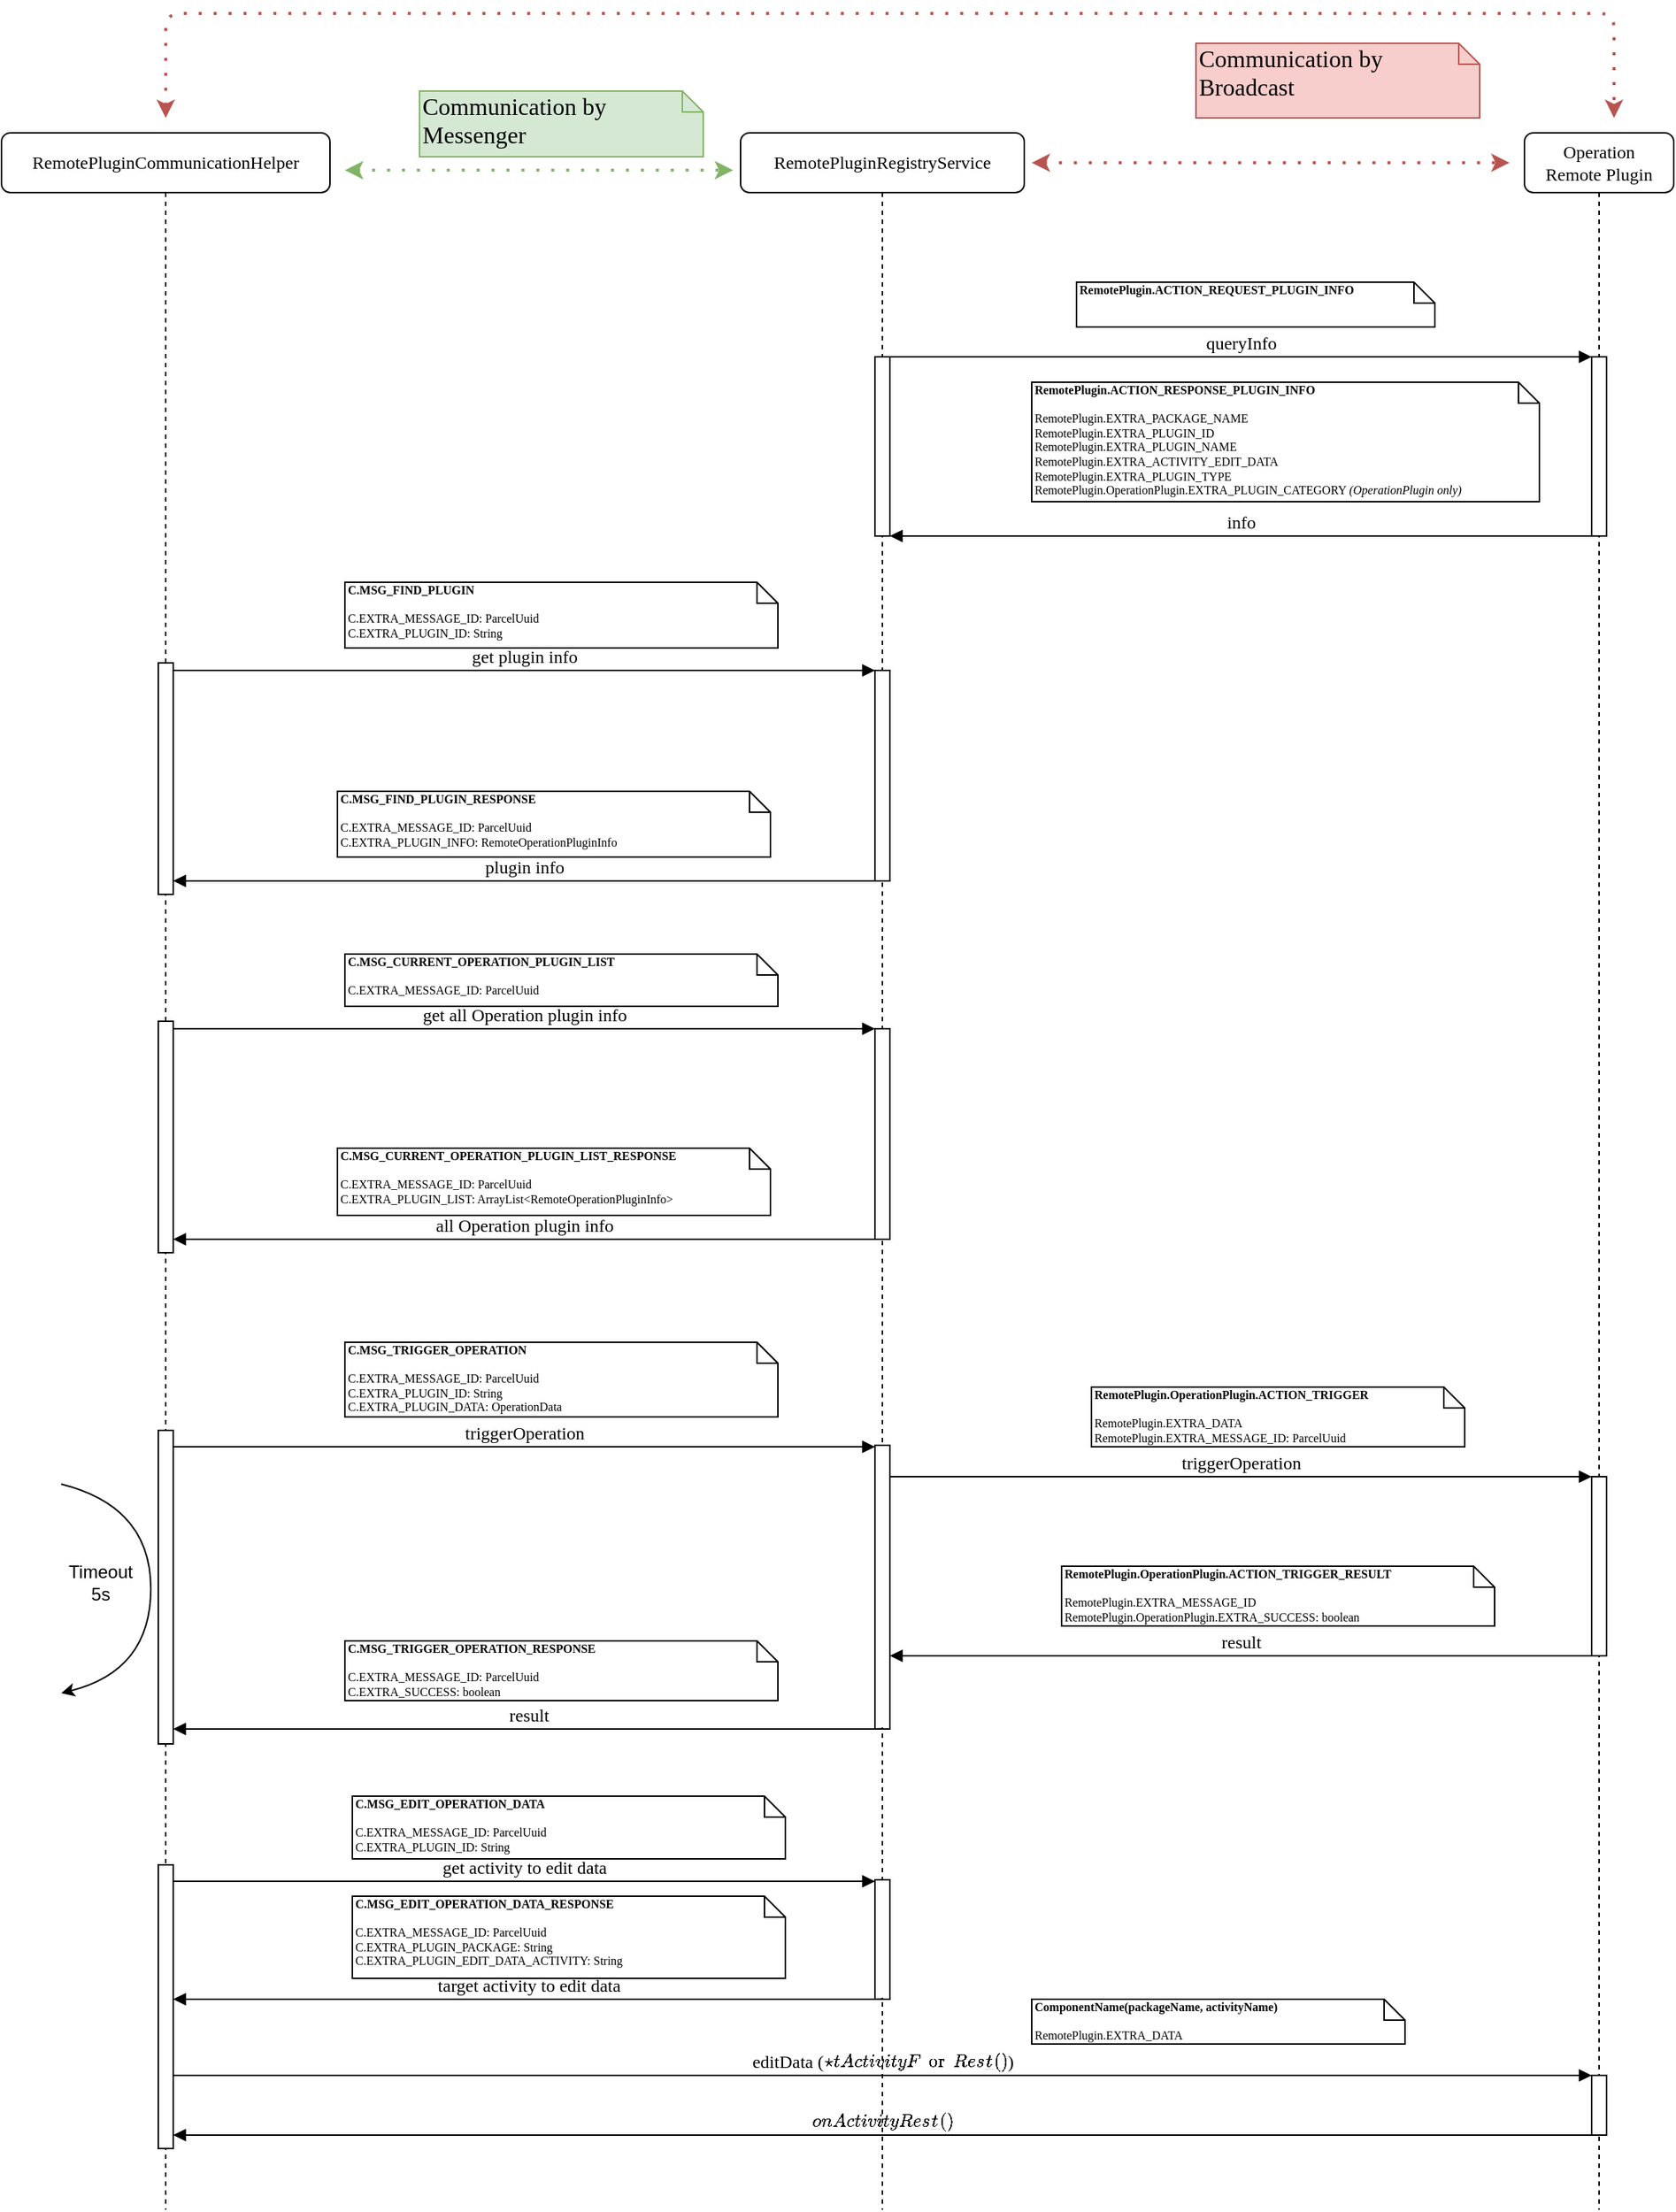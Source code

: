 <mxfile version="12.1.0" type="device" pages="1"><diagram name="Page-1" id="13e1069c-82ec-6db2-03f1-153e76fe0fe0"><mxGraphModel dx="1728" dy="1295" grid="1" gridSize="10" guides="1" tooltips="1" connect="1" arrows="1" fold="1" page="1" pageScale="1" pageWidth="1100" pageHeight="850" background="#ffffff" math="0" shadow="0"><root><mxCell id="0"/><mxCell id="1" parent="0"/><mxCell id="7baba1c4bc27f4b0-2" value="Operation&lt;br&gt;Remote Plugin" style="shape=umlLifeline;perimeter=lifelinePerimeter;whiteSpace=wrap;html=1;container=1;collapsible=0;recursiveResize=0;outlineConnect=0;rounded=1;shadow=0;comic=0;labelBackgroundColor=none;strokeColor=#000000;strokeWidth=1;fillColor=#FFFFFF;fontFamily=Verdana;fontSize=12;fontColor=#000000;align=center;" parent="1" vertex="1"><mxGeometry x="560" y="79" width="100" height="1391" as="geometry"/></mxCell><mxCell id="7baba1c4bc27f4b0-10" value="" style="html=1;points=[];perimeter=orthogonalPerimeter;rounded=0;shadow=0;comic=0;labelBackgroundColor=none;strokeColor=#000000;strokeWidth=1;fillColor=#FFFFFF;fontFamily=Verdana;fontSize=12;fontColor=#000000;align=center;" parent="7baba1c4bc27f4b0-2" vertex="1"><mxGeometry x="45" y="150" width="10" height="120" as="geometry"/></mxCell><mxCell id="7baba1c4bc27f4b0-8" value="&lt;span style=&quot;text-align: left&quot;&gt;RemotePluginRegistryService&lt;/span&gt;" style="shape=umlLifeline;perimeter=lifelinePerimeter;whiteSpace=wrap;html=1;container=1;collapsible=0;recursiveResize=0;outlineConnect=0;rounded=1;shadow=0;comic=0;labelBackgroundColor=none;strokeColor=#000000;strokeWidth=1;fillColor=#FFFFFF;fontFamily=Verdana;fontSize=12;fontColor=#000000;align=center;" parent="1" vertex="1"><mxGeometry x="35" y="79" width="190" height="1391" as="geometry"/></mxCell><mxCell id="7baba1c4bc27f4b0-9" value="" style="html=1;points=[];perimeter=orthogonalPerimeter;rounded=0;shadow=0;comic=0;labelBackgroundColor=none;strokeColor=#000000;strokeWidth=1;fillColor=#FFFFFF;fontFamily=Verdana;fontSize=12;fontColor=#000000;align=center;" parent="7baba1c4bc27f4b0-8" vertex="1"><mxGeometry x="90" y="150" width="10" height="120" as="geometry"/></mxCell><mxCell id="cqf8fZXQk7bBdUxjyD4N-18" value="" style="html=1;points=[];perimeter=orthogonalPerimeter;rounded=0;shadow=0;comic=0;labelBackgroundColor=none;strokeColor=#000000;strokeWidth=1;fillColor=#FFFFFF;fontFamily=Verdana;fontSize=12;fontColor=#000000;align=center;" parent="7baba1c4bc27f4b0-8" vertex="1"><mxGeometry x="90" y="879" width="10" height="190" as="geometry"/></mxCell><mxCell id="cqf8fZXQk7bBdUxjyD4N-98" value="" style="html=1;points=[];perimeter=orthogonalPerimeter;rounded=0;shadow=0;comic=0;labelBackgroundColor=none;strokeColor=#000000;strokeWidth=1;fillColor=#FFFFFF;fontFamily=Verdana;fontSize=12;fontColor=#000000;align=center;" parent="7baba1c4bc27f4b0-8" vertex="1"><mxGeometry x="90" y="1170" width="10" height="80" as="geometry"/></mxCell><mxCell id="W5bHOT5T1y0VkOwsXoHX-6" value="" style="html=1;points=[];perimeter=orthogonalPerimeter;rounded=0;shadow=0;comic=0;labelBackgroundColor=none;strokeColor=#000000;strokeWidth=1;fillColor=#FFFFFF;fontFamily=Verdana;fontSize=12;fontColor=#000000;align=center;" parent="7baba1c4bc27f4b0-8" vertex="1"><mxGeometry x="90" y="360" width="10" height="141" as="geometry"/></mxCell><mxCell id="W5bHOT5T1y0VkOwsXoHX-10" value="" style="html=1;points=[];perimeter=orthogonalPerimeter;rounded=0;shadow=0;comic=0;labelBackgroundColor=none;strokeColor=#000000;strokeWidth=1;fillColor=#FFFFFF;fontFamily=Verdana;fontSize=12;fontColor=#000000;align=center;" parent="7baba1c4bc27f4b0-8" vertex="1"><mxGeometry x="90" y="600" width="10" height="141" as="geometry"/></mxCell><mxCell id="W5bHOT5T1y0VkOwsXoHX-12" value="get all Operation plugin info" style="html=1;verticalAlign=bottom;endArrow=block;labelBackgroundColor=none;fontFamily=Verdana;fontSize=12;edgeStyle=elbowEdgeStyle;elbow=vertical;" parent="7baba1c4bc27f4b0-8" edge="1"><mxGeometry relative="1" as="geometry"><mxPoint x="-380.0" y="600" as="sourcePoint"/><mxPoint x="90" y="600" as="targetPoint"/><Array as="points"><mxPoint x="-15" y="600"/></Array></mxGeometry></mxCell><mxCell id="W5bHOT5T1y0VkOwsXoHX-13" value="&lt;b&gt;C.MSG_CURRENT_OPERATION_PLUGIN_LIST&lt;br&gt;&lt;br&gt;&lt;/b&gt;C.EXTRA_MESSAGE_ID: ParcelUuid&lt;b&gt;&lt;br&gt;&lt;/b&gt;" style="shape=note;whiteSpace=wrap;html=1;size=14;verticalAlign=top;align=left;spacingTop=-6;rounded=0;shadow=0;comic=0;labelBackgroundColor=none;strokeColor=#000000;strokeWidth=1;fillColor=#FFFFFF;fontFamily=Verdana;fontSize=8;fontColor=#000000;" parent="7baba1c4bc27f4b0-8" vertex="1"><mxGeometry x="-265" y="550" width="290" height="35" as="geometry"/></mxCell><mxCell id="W5bHOT5T1y0VkOwsXoHX-15" value="&lt;b&gt;C.MSG_CURRENT_OPERATION_PLUGIN_LIST_RESPONSE&lt;/b&gt;&lt;br&gt;&lt;br&gt;C.EXTRA_MESSAGE_ID: ParcelUuid&lt;br&gt;C.EXTRA_PLUGIN_LIST: ArrayList&amp;lt;RemoteOperationPluginInfo&amp;gt;" style="shape=note;whiteSpace=wrap;html=1;size=14;verticalAlign=top;align=left;spacingTop=-6;rounded=0;shadow=0;comic=0;labelBackgroundColor=none;strokeColor=#000000;strokeWidth=1;fillColor=#FFFFFF;fontFamily=Verdana;fontSize=8;fontColor=#000000;" parent="7baba1c4bc27f4b0-8" vertex="1"><mxGeometry x="-270" y="680" width="290" height="45" as="geometry"/></mxCell><mxCell id="7baba1c4bc27f4b0-11" value="queryInfo" style="html=1;verticalAlign=bottom;endArrow=block;entryX=0;entryY=0;labelBackgroundColor=none;fontFamily=Verdana;fontSize=12;edgeStyle=elbowEdgeStyle;elbow=vertical;" parent="1" source="7baba1c4bc27f4b0-9" target="7baba1c4bc27f4b0-10" edge="1"><mxGeometry relative="1" as="geometry"><mxPoint x="220" y="239" as="sourcePoint"/></mxGeometry></mxCell><mxCell id="7baba1c4bc27f4b0-41" value="Communication by Broadcast" style="shape=note;whiteSpace=wrap;html=1;size=14;verticalAlign=top;align=left;spacingTop=-6;rounded=0;shadow=0;comic=0;labelBackgroundColor=none;strokeColor=#b85450;strokeWidth=1;fillColor=#f8cecc;fontFamily=Verdana;fontSize=16;" parent="1" vertex="1"><mxGeometry x="340" y="19" width="190" height="50" as="geometry"/></mxCell><mxCell id="cqf8fZXQk7bBdUxjyD4N-3" value="&lt;b&gt;RemotePlugin.ACTION_REQUEST_PLUGIN_INFO&lt;/b&gt;" style="shape=note;whiteSpace=wrap;html=1;size=14;verticalAlign=top;align=left;spacingTop=-6;rounded=0;shadow=0;comic=0;labelBackgroundColor=none;strokeColor=#000000;strokeWidth=1;fillColor=#FFFFFF;fontFamily=Verdana;fontSize=8;fontColor=#000000;" parent="1" vertex="1"><mxGeometry x="260" y="179" width="240" height="30" as="geometry"/></mxCell><mxCell id="cqf8fZXQk7bBdUxjyD4N-5" value="info" style="html=1;verticalAlign=bottom;endArrow=block;labelBackgroundColor=none;fontFamily=Verdana;fontSize=12;edgeStyle=elbowEdgeStyle;elbow=vertical;" parent="1" source="7baba1c4bc27f4b0-10" target="7baba1c4bc27f4b0-9" edge="1"><mxGeometry relative="1" as="geometry"><mxPoint x="595" y="259" as="sourcePoint"/><mxPoint x="155" y="259" as="targetPoint"/><Array as="points"><mxPoint x="440" y="349"/><mxPoint x="480" y="289"/><mxPoint x="450" y="289"/></Array></mxGeometry></mxCell><mxCell id="cqf8fZXQk7bBdUxjyD4N-7" value="&lt;b&gt;RemotePlugin.ACTION_RESPONSE_PLUGIN_INFO&lt;/b&gt;&lt;br&gt;&lt;br&gt;RemotePlugin.EXTRA_PACKAGE_NAME&lt;br&gt;RemotePlugin.EXTRA_PLUGIN_ID&lt;br&gt;RemotePlugin.EXTRA_PLUGIN_NAME&lt;br&gt;RemotePlugin.EXTRA_ACTIVITY_EDIT_DATA&lt;br&gt;RemotePlugin.EXTRA_PLUGIN_TYPE&lt;br&gt;RemotePlugin.OperationPlugin.EXTRA_PLUGIN_CATEGORY &lt;i&gt;(OperationPlugin only)&lt;/i&gt;" style="shape=note;whiteSpace=wrap;html=1;size=14;verticalAlign=top;align=left;spacingTop=-6;rounded=0;shadow=0;comic=0;labelBackgroundColor=none;strokeColor=#000000;strokeWidth=1;fillColor=#FFFFFF;fontFamily=Verdana;fontSize=8;fontColor=#000000;" parent="1" vertex="1"><mxGeometry x="230" y="246" width="340" height="80" as="geometry"/></mxCell><mxCell id="cqf8fZXQk7bBdUxjyD4N-17" value="" style="html=1;points=[];perimeter=orthogonalPerimeter;rounded=0;shadow=0;comic=0;labelBackgroundColor=none;strokeColor=#000000;strokeWidth=1;fillColor=#FFFFFF;fontFamily=Verdana;fontSize=12;fontColor=#000000;align=center;" parent="1" vertex="1"><mxGeometry x="605" y="979" width="10" height="120" as="geometry"/></mxCell><mxCell id="cqf8fZXQk7bBdUxjyD4N-19" value="triggerOperation" style="html=1;verticalAlign=bottom;endArrow=block;entryX=0;entryY=0;labelBackgroundColor=none;fontFamily=Verdana;fontSize=12;edgeStyle=elbowEdgeStyle;elbow=vertical;" parent="1" source="cqf8fZXQk7bBdUxjyD4N-18" target="cqf8fZXQk7bBdUxjyD4N-17" edge="1"><mxGeometry relative="1" as="geometry"><mxPoint x="220" y="989" as="sourcePoint"/></mxGeometry></mxCell><mxCell id="cqf8fZXQk7bBdUxjyD4N-20" value="&lt;b&gt;RemotePlugin.OperationPlugin.ACTION_TRIGGER&lt;/b&gt;&lt;br&gt;&lt;br&gt;RemotePlugin.EXTRA_DATA&lt;br&gt;RemotePlugin.EXTRA_MESSAGE_ID: ParcelUuid" style="shape=note;whiteSpace=wrap;html=1;size=14;verticalAlign=top;align=left;spacingTop=-6;rounded=0;shadow=0;comic=0;labelBackgroundColor=none;strokeColor=#000000;strokeWidth=1;fillColor=#FFFFFF;fontFamily=Verdana;fontSize=8;fontColor=#000000;" parent="1" vertex="1"><mxGeometry x="270" y="919" width="250" height="40" as="geometry"/></mxCell><mxCell id="cqf8fZXQk7bBdUxjyD4N-22" value="result" style="html=1;verticalAlign=bottom;endArrow=block;labelBackgroundColor=none;fontFamily=Verdana;fontSize=12;edgeStyle=elbowEdgeStyle;elbow=vertical;" parent="1" source="cqf8fZXQk7bBdUxjyD4N-17" target="cqf8fZXQk7bBdUxjyD4N-18" edge="1"><mxGeometry relative="1" as="geometry"><mxPoint x="595" y="1009" as="sourcePoint"/><mxPoint x="155" y="1009" as="targetPoint"/><Array as="points"><mxPoint x="440" y="1099"/><mxPoint x="480" y="1039"/><mxPoint x="450" y="1039"/></Array></mxGeometry></mxCell><mxCell id="cqf8fZXQk7bBdUxjyD4N-24" value="&lt;b&gt;RemotePlugin.OperationPlugin.ACTION_TRIGGER_RESULT&lt;/b&gt;&lt;br&gt;&lt;br&gt;RemotePlugin.EXTRA_MESSAGE_ID&lt;br&gt;RemotePlugin.OperationPlugin.EXTRA_SUCCESS: boolean" style="shape=note;whiteSpace=wrap;html=1;size=14;verticalAlign=top;align=left;spacingTop=-6;rounded=0;shadow=0;comic=0;labelBackgroundColor=none;strokeColor=#000000;strokeWidth=1;fillColor=#FFFFFF;fontFamily=Verdana;fontSize=8;fontColor=#000000;" parent="1" vertex="1"><mxGeometry x="250" y="1039" width="290" height="40" as="geometry"/></mxCell><mxCell id="cqf8fZXQk7bBdUxjyD4N-78" value="" style="html=1;points=[];perimeter=orthogonalPerimeter;rounded=0;shadow=0;comic=0;labelBackgroundColor=none;strokeColor=#000000;strokeWidth=1;fillColor=#FFFFFF;fontFamily=Verdana;fontSize=12;fontColor=#000000;align=center;" parent="1" vertex="1"><mxGeometry x="605" y="1380" width="10" height="40" as="geometry"/></mxCell><mxCell id="cqf8fZXQk7bBdUxjyD4N-80" value="editData (`startActivityForResult()`)" style="html=1;verticalAlign=bottom;endArrow=block;labelBackgroundColor=none;fontFamily=Verdana;fontSize=12;edgeStyle=elbowEdgeStyle;elbow=vertical;" parent="1" target="cqf8fZXQk7bBdUxjyD4N-78" edge="1"><mxGeometry relative="1" as="geometry"><mxPoint x="-345" y="1380" as="sourcePoint"/><mxPoint x="605" y="1380" as="targetPoint"/></mxGeometry></mxCell><mxCell id="cqf8fZXQk7bBdUxjyD4N-81" value="&lt;b&gt;ComponentName(packageName, activityName)&lt;/b&gt;&lt;br&gt;&lt;br&gt;RemotePlugin.EXTRA_DATA" style="shape=note;whiteSpace=wrap;html=1;size=14;verticalAlign=top;align=left;spacingTop=-6;rounded=0;shadow=0;comic=0;labelBackgroundColor=none;strokeColor=#000000;strokeWidth=1;fillColor=#FFFFFF;fontFamily=Verdana;fontSize=8;fontColor=#000000;" parent="1" vertex="1"><mxGeometry x="230" y="1329" width="250" height="30" as="geometry"/></mxCell><mxCell id="cqf8fZXQk7bBdUxjyD4N-82" value="`onActivityResult()`" style="html=1;verticalAlign=bottom;endArrow=block;labelBackgroundColor=none;fontFamily=Verdana;fontSize=12;edgeStyle=elbowEdgeStyle;elbow=vertical;" parent="1" edge="1"><mxGeometry relative="1" as="geometry"><mxPoint x="605" y="1420" as="sourcePoint"/><mxPoint x="-345" y="1420" as="targetPoint"/><Array as="points"><mxPoint x="470" y="1420"/><mxPoint x="440" y="1500"/><mxPoint x="480" y="1440"/><mxPoint x="450" y="1440"/></Array></mxGeometry></mxCell><mxCell id="cqf8fZXQk7bBdUxjyD4N-84" value="&lt;div style=&quot;text-align: left&quot;&gt;&lt;span&gt;RemotePluginCommunicationHelper&lt;/span&gt;&lt;/div&gt;" style="shape=umlLifeline;perimeter=lifelinePerimeter;whiteSpace=wrap;html=1;container=1;collapsible=0;recursiveResize=0;outlineConnect=0;rounded=1;shadow=0;comic=0;labelBackgroundColor=none;strokeColor=#000000;strokeWidth=1;fillColor=#FFFFFF;fontFamily=Verdana;fontSize=12;fontColor=#000000;align=center;" parent="1" vertex="1"><mxGeometry x="-460" y="79" width="220" height="1391" as="geometry"/></mxCell><mxCell id="cqf8fZXQk7bBdUxjyD4N-79" value="" style="html=1;points=[];perimeter=orthogonalPerimeter;rounded=0;shadow=0;comic=0;labelBackgroundColor=none;strokeColor=#000000;strokeWidth=1;fillColor=#FFFFFF;fontFamily=Verdana;fontSize=12;fontColor=#000000;align=center;" parent="cqf8fZXQk7bBdUxjyD4N-84" vertex="1"><mxGeometry x="105" y="1160" width="10" height="190" as="geometry"/></mxCell><mxCell id="cqf8fZXQk7bBdUxjyD4N-92" value="" style="html=1;points=[];perimeter=orthogonalPerimeter;rounded=0;shadow=0;comic=0;labelBackgroundColor=none;strokeColor=#000000;strokeWidth=1;fillColor=#FFFFFF;fontFamily=Verdana;fontSize=12;fontColor=#000000;align=center;" parent="cqf8fZXQk7bBdUxjyD4N-84" vertex="1"><mxGeometry x="105" y="869" width="10" height="210" as="geometry"/></mxCell><mxCell id="W5bHOT5T1y0VkOwsXoHX-3" value="" style="html=1;points=[];perimeter=orthogonalPerimeter;rounded=0;shadow=0;comic=0;labelBackgroundColor=none;strokeColor=#000000;strokeWidth=1;fillColor=#FFFFFF;fontFamily=Verdana;fontSize=12;fontColor=#000000;align=center;" parent="cqf8fZXQk7bBdUxjyD4N-84" vertex="1"><mxGeometry x="105" y="355" width="10" height="155" as="geometry"/></mxCell><mxCell id="W5bHOT5T1y0VkOwsXoHX-11" value="" style="html=1;points=[];perimeter=orthogonalPerimeter;rounded=0;shadow=0;comic=0;labelBackgroundColor=none;strokeColor=#000000;strokeWidth=1;fillColor=#FFFFFF;fontFamily=Verdana;fontSize=12;fontColor=#000000;align=center;" parent="cqf8fZXQk7bBdUxjyD4N-84" vertex="1"><mxGeometry x="105" y="595" width="10" height="155" as="geometry"/></mxCell><mxCell id="cqf8fZXQk7bBdUxjyD4N-88" value="Communication by Messenger" style="shape=note;whiteSpace=wrap;html=1;size=14;verticalAlign=top;align=left;spacingTop=-6;rounded=0;shadow=0;comic=0;labelBackgroundColor=none;strokeColor=#82b366;strokeWidth=1;fillColor=#d5e8d4;fontFamily=Verdana;fontSize=16;" parent="1" vertex="1"><mxGeometry x="-180" y="51" width="190" height="44" as="geometry"/></mxCell><mxCell id="cqf8fZXQk7bBdUxjyD4N-89" value="" style="endArrow=classic;dashed=1;html=1;dashPattern=1 4;fontSize=16;startArrow=classic;startFill=1;endFill=1;fillColor=#d5e8d4;strokeColor=#82b366;strokeWidth=2;" parent="1" edge="1"><mxGeometry width="50" height="50" relative="1" as="geometry"><mxPoint x="-230" y="104" as="sourcePoint"/><mxPoint x="30" y="104" as="targetPoint"/></mxGeometry></mxCell><mxCell id="cqf8fZXQk7bBdUxjyD4N-90" value="" style="endArrow=classic;dashed=1;html=1;dashPattern=1 4;fontSize=16;startArrow=classic;startFill=1;endFill=1;fillColor=#f8cecc;strokeColor=#b85450;strokeWidth=2;" parent="1" edge="1"><mxGeometry width="50" height="50" relative="1" as="geometry"><mxPoint x="230" y="99" as="sourcePoint"/><mxPoint x="550" y="99" as="targetPoint"/></mxGeometry></mxCell><mxCell id="cqf8fZXQk7bBdUxjyD4N-91" value="" style="endArrow=classic;dashed=1;html=1;dashPattern=1 4;fontSize=16;startArrow=classic;startFill=1;endFill=1;edgeStyle=orthogonalEdgeStyle;fillColor=#f8cecc;strokeColor=#b85450;strokeWidth=2;" parent="1" edge="1"><mxGeometry width="50" height="50" relative="1" as="geometry"><mxPoint x="-350" y="69" as="sourcePoint"/><mxPoint x="620" y="69" as="targetPoint"/><Array as="points"><mxPoint x="-350" y="69"/><mxPoint x="-350" y="-1"/><mxPoint x="620" y="-1"/></Array></mxGeometry></mxCell><mxCell id="cqf8fZXQk7bBdUxjyD4N-93" value="result" style="html=1;verticalAlign=bottom;endArrow=block;labelBackgroundColor=none;fontFamily=Verdana;fontSize=12;edgeStyle=elbowEdgeStyle;elbow=vertical;" parent="1" edge="1"><mxGeometry relative="1" as="geometry"><mxPoint x="130" y="1147" as="sourcePoint"/><mxPoint x="-345" y="1148" as="targetPoint"/><Array as="points"><mxPoint x="-40" y="1148"/></Array></mxGeometry></mxCell><mxCell id="cqf8fZXQk7bBdUxjyD4N-94" value="&lt;b&gt;C.MSG_TRIGGER_OPERATION_RESPONSE&lt;/b&gt;&lt;br&gt;&lt;br&gt;C.EXTRA_MESSAGE_ID: ParcelUuid&lt;br&gt;C.EXTRA_SUCCESS: boolean" style="shape=note;whiteSpace=wrap;html=1;size=14;verticalAlign=top;align=left;spacingTop=-6;rounded=0;shadow=0;comic=0;labelBackgroundColor=none;strokeColor=#000000;strokeWidth=1;fillColor=#FFFFFF;fontFamily=Verdana;fontSize=8;fontColor=#000000;" parent="1" vertex="1"><mxGeometry x="-230" y="1089" width="290" height="40" as="geometry"/></mxCell><mxCell id="cqf8fZXQk7bBdUxjyD4N-95" value="triggerOperation" style="html=1;verticalAlign=bottom;endArrow=block;labelBackgroundColor=none;fontFamily=Verdana;fontSize=12;edgeStyle=elbowEdgeStyle;elbow=vertical;" parent="1" source="cqf8fZXQk7bBdUxjyD4N-92" target="cqf8fZXQk7bBdUxjyD4N-18" edge="1"><mxGeometry relative="1" as="geometry"><mxPoint x="-180" y="1009" as="sourcePoint"/><mxPoint x="10" y="1009" as="targetPoint"/><Array as="points"><mxPoint x="20" y="959"/></Array></mxGeometry></mxCell><mxCell id="cqf8fZXQk7bBdUxjyD4N-97" value="&lt;b&gt;C.MSG_TRIGGER_OPERATION&lt;/b&gt;&lt;br&gt;&lt;br&gt;C.EXTRA_MESSAGE_ID: ParcelUuid&lt;br&gt;C.EXTRA_PLUGIN_ID: String&lt;br&gt;C.EXTRA_PLUGIN_DATA: OperationData" style="shape=note;whiteSpace=wrap;html=1;size=14;verticalAlign=top;align=left;spacingTop=-6;rounded=0;shadow=0;comic=0;labelBackgroundColor=none;strokeColor=#000000;strokeWidth=1;fillColor=#FFFFFF;fontFamily=Verdana;fontSize=8;fontColor=#000000;" parent="1" vertex="1"><mxGeometry x="-230" y="889" width="290" height="50" as="geometry"/></mxCell><mxCell id="W5bHOT5T1y0VkOwsXoHX-1" value="" style="endArrow=classic;html=1;curved=1;" parent="1" edge="1"><mxGeometry width="50" height="50" relative="1" as="geometry"><mxPoint x="-420" y="984" as="sourcePoint"/><mxPoint x="-420" y="1124" as="targetPoint"/><Array as="points"><mxPoint x="-360" y="999"/><mxPoint x="-360" y="1109"/></Array></mxGeometry></mxCell><mxCell id="W5bHOT5T1y0VkOwsXoHX-2" value="Timeout&lt;br&gt;5s" style="text;html=1;resizable=0;points=[];align=center;verticalAlign=middle;labelBackgroundColor=none;" parent="W5bHOT5T1y0VkOwsXoHX-1" vertex="1" connectable="0"><mxGeometry x="-0.864" y="-2" relative="1" as="geometry"><mxPoint x="10.5" y="59.5" as="offset"/></mxGeometry></mxCell><mxCell id="W5bHOT5T1y0VkOwsXoHX-4" value="get plugin info" style="html=1;verticalAlign=bottom;endArrow=block;labelBackgroundColor=none;fontFamily=Verdana;fontSize=12;edgeStyle=elbowEdgeStyle;elbow=vertical;" parent="1" edge="1"><mxGeometry relative="1" as="geometry"><mxPoint x="-345" y="439" as="sourcePoint"/><mxPoint x="125" y="439" as="targetPoint"/><Array as="points"><mxPoint x="20" y="439"/></Array></mxGeometry></mxCell><mxCell id="W5bHOT5T1y0VkOwsXoHX-5" value="&lt;b&gt;C.MSG_FIND_PLUGIN&lt;/b&gt;&lt;br&gt;&lt;br&gt;C.EXTRA_MESSAGE_ID: ParcelUuid&lt;br&gt;C.EXTRA_PLUGIN_ID: String" style="shape=note;whiteSpace=wrap;html=1;size=14;verticalAlign=top;align=left;spacingTop=-6;rounded=0;shadow=0;comic=0;labelBackgroundColor=none;strokeColor=#000000;strokeWidth=1;fillColor=#FFFFFF;fontFamily=Verdana;fontSize=8;fontColor=#000000;" parent="1" vertex="1"><mxGeometry x="-230" y="380" width="290" height="44" as="geometry"/></mxCell><mxCell id="W5bHOT5T1y0VkOwsXoHX-8" value="plugin info" style="html=1;verticalAlign=bottom;endArrow=block;labelBackgroundColor=none;fontFamily=Verdana;fontSize=12;edgeStyle=elbowEdgeStyle;elbow=vertical;" parent="1" source="W5bHOT5T1y0VkOwsXoHX-6" target="W5bHOT5T1y0VkOwsXoHX-3" edge="1"><mxGeometry relative="1" as="geometry"><mxPoint x="125" y="582.5" as="sourcePoint"/><mxPoint x="-350.0" y="583.5" as="targetPoint"/><Array as="points"><mxPoint x="-70" y="580"/></Array></mxGeometry></mxCell><mxCell id="W5bHOT5T1y0VkOwsXoHX-9" value="&lt;b&gt;C.MSG_FIND_PLUGIN_RESPONSE&lt;/b&gt;&lt;br&gt;&lt;br&gt;C.EXTRA_MESSAGE_ID: ParcelUuid&lt;br&gt;C.EXTRA_PLUGIN_INFO: RemoteOperationPluginInfo" style="shape=note;whiteSpace=wrap;html=1;size=14;verticalAlign=top;align=left;spacingTop=-6;rounded=0;shadow=0;comic=0;labelBackgroundColor=none;strokeColor=#000000;strokeWidth=1;fillColor=#FFFFFF;fontFamily=Verdana;fontSize=8;fontColor=#000000;" parent="1" vertex="1"><mxGeometry x="-235" y="520" width="290" height="44" as="geometry"/></mxCell><mxCell id="W5bHOT5T1y0VkOwsXoHX-14" value="all Operation plugin info" style="html=1;verticalAlign=bottom;endArrow=block;labelBackgroundColor=none;fontFamily=Verdana;fontSize=12;edgeStyle=elbowEdgeStyle;elbow=vertical;" parent="1" source="W5bHOT5T1y0VkOwsXoHX-10" target="W5bHOT5T1y0VkOwsXoHX-11" edge="1"><mxGeometry relative="1" as="geometry"><mxPoint x="125" y="822.5" as="sourcePoint"/><mxPoint x="-350.0" y="823.5" as="targetPoint"/><Array as="points"><mxPoint x="-70" y="820"/></Array></mxGeometry></mxCell><mxCell id="W5bHOT5T1y0VkOwsXoHX-16" value="get activity to edit data" style="html=1;verticalAlign=bottom;endArrow=block;labelBackgroundColor=none;fontFamily=Verdana;fontSize=12;edgeStyle=elbowEdgeStyle;elbow=vertical;" parent="1" source="cqf8fZXQk7bBdUxjyD4N-79" target="cqf8fZXQk7bBdUxjyD4N-98" edge="1"><mxGeometry relative="1" as="geometry"><mxPoint x="-340" y="1262" as="sourcePoint"/><mxPoint x="130" y="1262" as="targetPoint"/><Array as="points"><mxPoint x="70" y="1250"/><mxPoint x="25" y="1262"/></Array></mxGeometry></mxCell><mxCell id="W5bHOT5T1y0VkOwsXoHX-17" value="&lt;b&gt;C.MSG_EDIT_OPERATION_DATA&lt;/b&gt;&lt;br&gt;&lt;br&gt;C.EXTRA_MESSAGE_ID: ParcelUuid&lt;br&gt;C.EXTRA_PLUGIN_ID: String" style="shape=note;whiteSpace=wrap;html=1;size=14;verticalAlign=top;align=left;spacingTop=-6;rounded=0;shadow=0;comic=0;labelBackgroundColor=none;strokeColor=#000000;strokeWidth=1;fillColor=#FFFFFF;fontFamily=Verdana;fontSize=8;fontColor=#000000;" parent="1" vertex="1"><mxGeometry x="-225" y="1193" width="290" height="42" as="geometry"/></mxCell><mxCell id="W5bHOT5T1y0VkOwsXoHX-20" value="target activity to edit data" style="html=1;verticalAlign=bottom;endArrow=block;labelBackgroundColor=none;fontFamily=Verdana;fontSize=12;edgeStyle=elbowEdgeStyle;elbow=vertical;" parent="1" edge="1"><mxGeometry relative="1" as="geometry"><mxPoint x="130.0" y="1328" as="sourcePoint"/><mxPoint x="-345" y="1329" as="targetPoint"/><Array as="points"><mxPoint x="110" y="1329"/><mxPoint x="130" y="1319"/></Array></mxGeometry></mxCell><mxCell id="W5bHOT5T1y0VkOwsXoHX-21" value="&lt;b&gt;C.MSG_EDIT_OPERATION_DATA_RESPONSE&lt;/b&gt;&lt;br&gt;&lt;br&gt;C.EXTRA_MESSAGE_ID: ParcelUuid&lt;br&gt;C.EXTRA_PLUGIN_PACKAGE: String&lt;br&gt;C.EXTRA_PLUGIN_EDIT_DATA_ACTIVITY: String" style="shape=note;whiteSpace=wrap;html=1;size=14;verticalAlign=top;align=left;spacingTop=-6;rounded=0;shadow=0;comic=0;labelBackgroundColor=none;strokeColor=#000000;strokeWidth=1;fillColor=#FFFFFF;fontFamily=Verdana;fontSize=8;fontColor=#000000;" parent="1" vertex="1"><mxGeometry x="-225" y="1260" width="290" height="55" as="geometry"/></mxCell></root></mxGraphModel></diagram></mxfile>